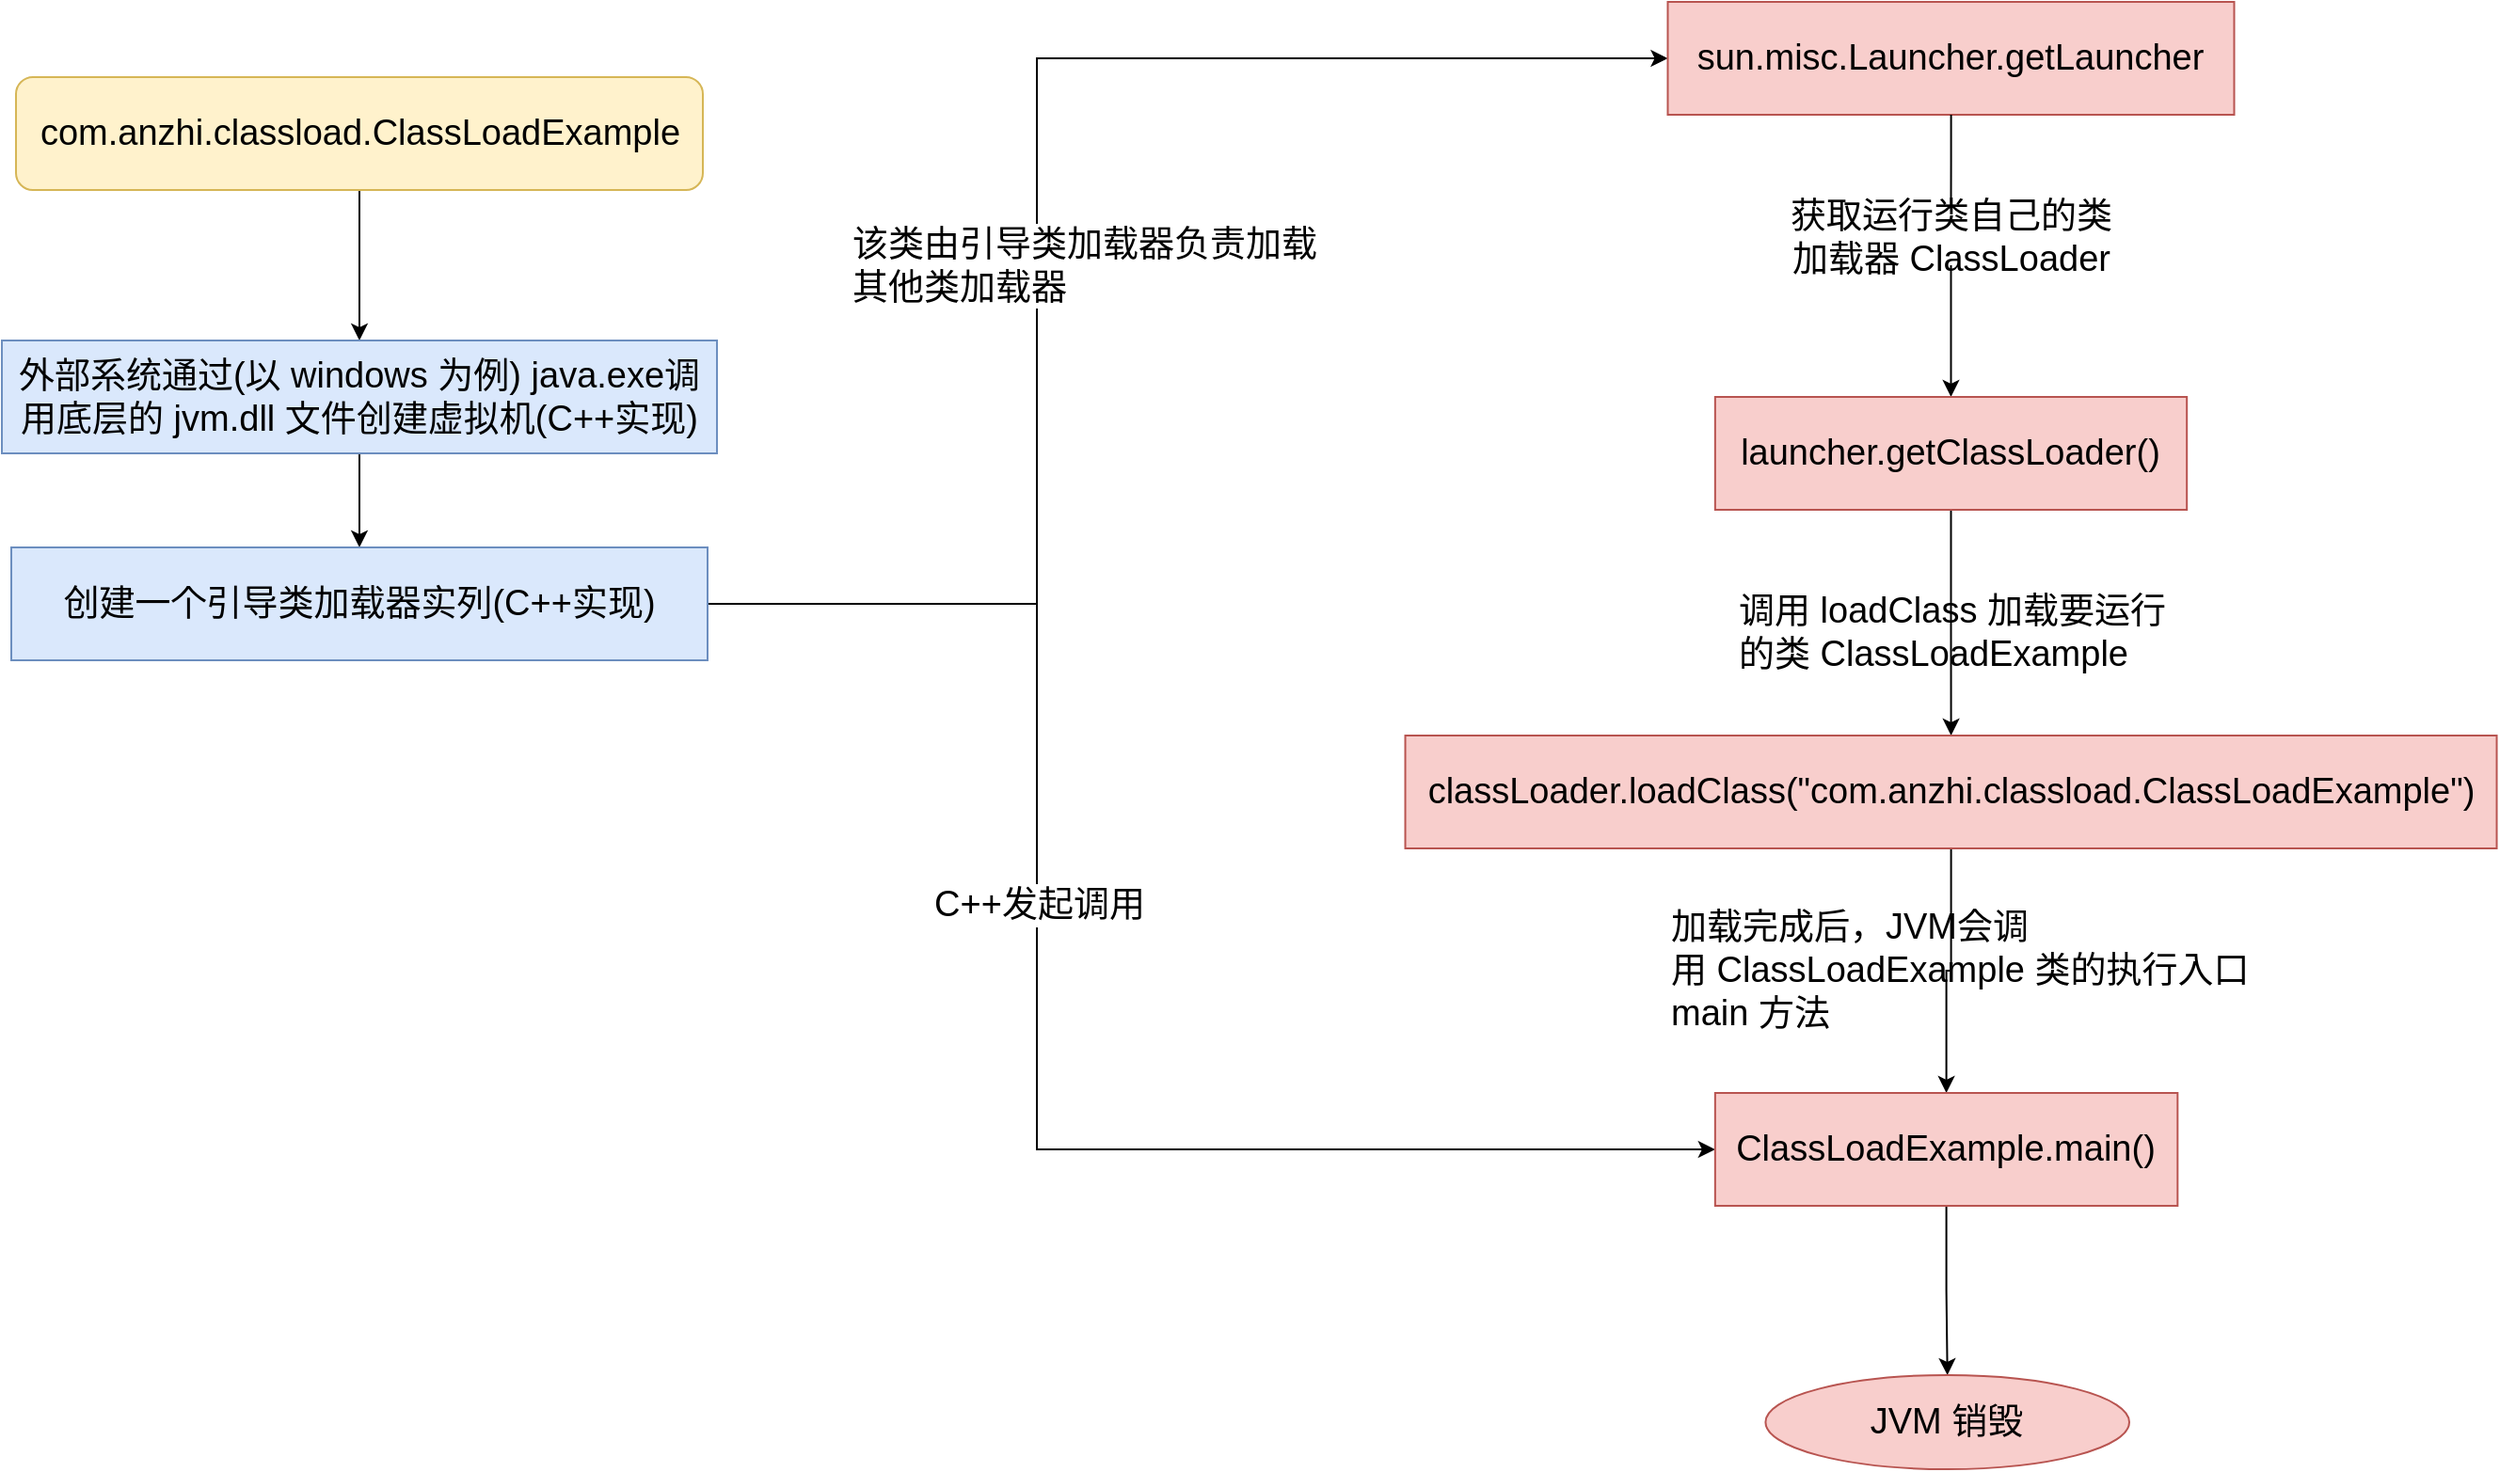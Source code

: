 <mxfile version="20.8.15" type="github">
  <diagram name="第 1 页" id="dloSt9y01RurNPgCsbOY">
    <mxGraphModel dx="2140" dy="606" grid="1" gridSize="10" guides="1" tooltips="1" connect="1" arrows="1" fold="1" page="1" pageScale="1" pageWidth="827" pageHeight="1169" math="0" shadow="0">
      <root>
        <mxCell id="0" />
        <mxCell id="1" parent="0" />
        <mxCell id="ZTvMeK_ziNfCWvg0XryM-6" style="edgeStyle=orthogonalEdgeStyle;rounded=0;orthogonalLoop=1;jettySize=auto;html=1;entryX=0.5;entryY=0;entryDx=0;entryDy=0;fontSize=19;" edge="1" parent="1" source="ZTvMeK_ziNfCWvg0XryM-1" target="ZTvMeK_ziNfCWvg0XryM-5">
          <mxGeometry relative="1" as="geometry" />
        </mxCell>
        <mxCell id="ZTvMeK_ziNfCWvg0XryM-1" value="&lt;font style=&quot;font-size: 19px;&quot;&gt;com.anzhi.classload.ClassLoadExample&lt;/font&gt;" style="rounded=1;whiteSpace=wrap;html=1;fillColor=#fff2cc;strokeColor=#d6b656;" vertex="1" parent="1">
          <mxGeometry x="-202.5" y="50" width="365" height="60" as="geometry" />
        </mxCell>
        <mxCell id="ZTvMeK_ziNfCWvg0XryM-9" style="edgeStyle=orthogonalEdgeStyle;rounded=0;orthogonalLoop=1;jettySize=auto;html=1;exitX=0.5;exitY=1;exitDx=0;exitDy=0;entryX=0.5;entryY=0;entryDx=0;entryDy=0;fontSize=19;" edge="1" parent="1" source="ZTvMeK_ziNfCWvg0XryM-5" target="ZTvMeK_ziNfCWvg0XryM-8">
          <mxGeometry relative="1" as="geometry" />
        </mxCell>
        <mxCell id="ZTvMeK_ziNfCWvg0XryM-5" value="外部系统通过(以 windows 为例) java.exe调用底层的 jvm.dll 文件创建虚拟机(C++实现)" style="rounded=0;whiteSpace=wrap;html=1;fontSize=19;fillColor=#dae8fc;strokeColor=#6c8ebf;" vertex="1" parent="1">
          <mxGeometry x="-210" y="190" width="380" height="60" as="geometry" />
        </mxCell>
        <mxCell id="ZTvMeK_ziNfCWvg0XryM-11" value="" style="edgeStyle=orthogonalEdgeStyle;rounded=0;orthogonalLoop=1;jettySize=auto;html=1;fontSize=19;entryX=0;entryY=0.5;entryDx=0;entryDy=0;startArrow=none;exitX=1;exitY=0.5;exitDx=0;exitDy=0;" edge="1" parent="1" source="ZTvMeK_ziNfCWvg0XryM-8" target="ZTvMeK_ziNfCWvg0XryM-10">
          <mxGeometry relative="1" as="geometry">
            <mxPoint x="280" y="200" as="sourcePoint" />
            <Array as="points">
              <mxPoint x="340" y="330" />
              <mxPoint x="340" y="40" />
            </Array>
          </mxGeometry>
        </mxCell>
        <mxCell id="ZTvMeK_ziNfCWvg0XryM-38" value="该类由引导类加载器负责加载&lt;br&gt;其他类加载器" style="edgeLabel;html=1;align=left;verticalAlign=middle;resizable=0;points=[];fontSize=19;" vertex="1" connectable="0" parent="ZTvMeK_ziNfCWvg0XryM-11">
          <mxGeometry x="-0.165" y="-3" relative="1" as="geometry">
            <mxPoint x="-103" y="-21" as="offset" />
          </mxGeometry>
        </mxCell>
        <mxCell id="ZTvMeK_ziNfCWvg0XryM-31" style="edgeStyle=orthogonalEdgeStyle;rounded=0;orthogonalLoop=1;jettySize=auto;html=1;entryX=0;entryY=0.5;entryDx=0;entryDy=0;fontSize=19;startArrow=none;exitX=1;exitY=0.5;exitDx=0;exitDy=0;" edge="1" parent="1" source="ZTvMeK_ziNfCWvg0XryM-8" target="ZTvMeK_ziNfCWvg0XryM-26">
          <mxGeometry relative="1" as="geometry">
            <mxPoint x="370" y="510" as="sourcePoint" />
            <Array as="points">
              <mxPoint x="340" y="330" />
              <mxPoint x="340" y="620" />
            </Array>
          </mxGeometry>
        </mxCell>
        <mxCell id="ZTvMeK_ziNfCWvg0XryM-35" value="C++发起调用" style="edgeLabel;html=1;align=center;verticalAlign=middle;resizable=0;points=[];fontSize=19;" vertex="1" connectable="0" parent="ZTvMeK_ziNfCWvg0XryM-31">
          <mxGeometry x="-0.549" y="1" relative="1" as="geometry">
            <mxPoint y="149" as="offset" />
          </mxGeometry>
        </mxCell>
        <mxCell id="ZTvMeK_ziNfCWvg0XryM-8" value="创建一个引导类加载器实列(C++实现)" style="whiteSpace=wrap;html=1;fontSize=19;fillColor=#dae8fc;strokeColor=#6c8ebf;rounded=0;" vertex="1" parent="1">
          <mxGeometry x="-205" y="300" width="370" height="60" as="geometry" />
        </mxCell>
        <mxCell id="ZTvMeK_ziNfCWvg0XryM-17" value="" style="edgeStyle=orthogonalEdgeStyle;rounded=0;orthogonalLoop=1;jettySize=auto;html=1;fontSize=19;startArrow=none;" edge="1" parent="1" source="ZTvMeK_ziNfCWvg0XryM-19" target="ZTvMeK_ziNfCWvg0XryM-16">
          <mxGeometry relative="1" as="geometry" />
        </mxCell>
        <mxCell id="ZTvMeK_ziNfCWvg0XryM-10" value="sun.misc.Launcher.getLauncher" style="whiteSpace=wrap;html=1;fontSize=19;fillColor=#f8cecc;strokeColor=#b85450;rounded=0;" vertex="1" parent="1">
          <mxGeometry x="675.25" y="10" width="301" height="60" as="geometry" />
        </mxCell>
        <mxCell id="ZTvMeK_ziNfCWvg0XryM-22" value="" style="edgeStyle=orthogonalEdgeStyle;rounded=0;orthogonalLoop=1;jettySize=auto;html=1;fontSize=19;" edge="1" parent="1" source="ZTvMeK_ziNfCWvg0XryM-16" target="ZTvMeK_ziNfCWvg0XryM-21">
          <mxGeometry relative="1" as="geometry" />
        </mxCell>
        <mxCell id="ZTvMeK_ziNfCWvg0XryM-16" value="launcher.getClassLoader()" style="whiteSpace=wrap;html=1;fontSize=19;fillColor=#f8cecc;strokeColor=#b85450;rounded=0;" vertex="1" parent="1">
          <mxGeometry x="700.42" y="220" width="250.67" height="60" as="geometry" />
        </mxCell>
        <mxCell id="ZTvMeK_ziNfCWvg0XryM-27" value="" style="edgeStyle=orthogonalEdgeStyle;rounded=0;orthogonalLoop=1;jettySize=auto;html=1;fontSize=19;" edge="1" parent="1" source="ZTvMeK_ziNfCWvg0XryM-21" target="ZTvMeK_ziNfCWvg0XryM-26">
          <mxGeometry relative="1" as="geometry" />
        </mxCell>
        <mxCell id="ZTvMeK_ziNfCWvg0XryM-21" value="classLoader.loadClass(&quot;com.anzhi.classload.ClassLoadExample&quot;)" style="whiteSpace=wrap;html=1;fontSize=19;fillColor=#f8cecc;strokeColor=#b85450;rounded=0;" vertex="1" parent="1">
          <mxGeometry x="535.76" y="400" width="580" height="60" as="geometry" />
        </mxCell>
        <mxCell id="ZTvMeK_ziNfCWvg0XryM-23" value="调用 loadClass 加载要运行的类 ClassLoadExample" style="text;html=1;strokeColor=none;fillColor=none;align=left;verticalAlign=middle;whiteSpace=wrap;rounded=0;fontSize=19;" vertex="1" parent="1">
          <mxGeometry x="710.51" y="320" width="230.49" height="50" as="geometry" />
        </mxCell>
        <mxCell id="ZTvMeK_ziNfCWvg0XryM-25" value="" style="edgeStyle=orthogonalEdgeStyle;rounded=0;orthogonalLoop=1;jettySize=auto;html=1;fontSize=19;endArrow=none;" edge="1" parent="1" source="ZTvMeK_ziNfCWvg0XryM-10" target="ZTvMeK_ziNfCWvg0XryM-19">
          <mxGeometry relative="1" as="geometry">
            <mxPoint x="812.9" y="70" as="sourcePoint" />
            <mxPoint x="813" y="220" as="targetPoint" />
          </mxGeometry>
        </mxCell>
        <mxCell id="ZTvMeK_ziNfCWvg0XryM-19" value="获取运行类自己的类加载器 ClassLoader" style="text;html=1;strokeColor=none;fillColor=none;align=center;verticalAlign=middle;whiteSpace=wrap;rounded=0;fontSize=19;" vertex="1" parent="1">
          <mxGeometry x="731" y="120" width="189.5" height="30" as="geometry" />
        </mxCell>
        <mxCell id="ZTvMeK_ziNfCWvg0XryM-30" value="" style="edgeStyle=orthogonalEdgeStyle;rounded=0;orthogonalLoop=1;jettySize=auto;html=1;fontSize=19;" edge="1" parent="1" source="ZTvMeK_ziNfCWvg0XryM-26" target="ZTvMeK_ziNfCWvg0XryM-29">
          <mxGeometry relative="1" as="geometry" />
        </mxCell>
        <mxCell id="ZTvMeK_ziNfCWvg0XryM-26" value="ClassLoadExample.main()" style="whiteSpace=wrap;html=1;fontSize=19;fillColor=#f8cecc;strokeColor=#b85450;rounded=0;" vertex="1" parent="1">
          <mxGeometry x="700.42" y="590" width="245.75" height="60" as="geometry" />
        </mxCell>
        <mxCell id="ZTvMeK_ziNfCWvg0XryM-29" value="JVM 销毁" style="ellipse;whiteSpace=wrap;html=1;fontSize=19;fillColor=#f8cecc;strokeColor=#b85450;rounded=0;" vertex="1" parent="1">
          <mxGeometry x="727.21" y="740" width="193.29" height="50" as="geometry" />
        </mxCell>
        <mxCell id="ZTvMeK_ziNfCWvg0XryM-28" value="加载完成后，JVM会调用&amp;nbsp;ClassLoadExample 类的执行入口 main 方法" style="text;html=1;strokeColor=none;fillColor=none;align=left;verticalAlign=middle;whiteSpace=wrap;rounded=0;fontSize=19;" vertex="1" parent="1">
          <mxGeometry x="675.25" y="490" width="339.48" height="70" as="geometry" />
        </mxCell>
      </root>
    </mxGraphModel>
  </diagram>
</mxfile>
